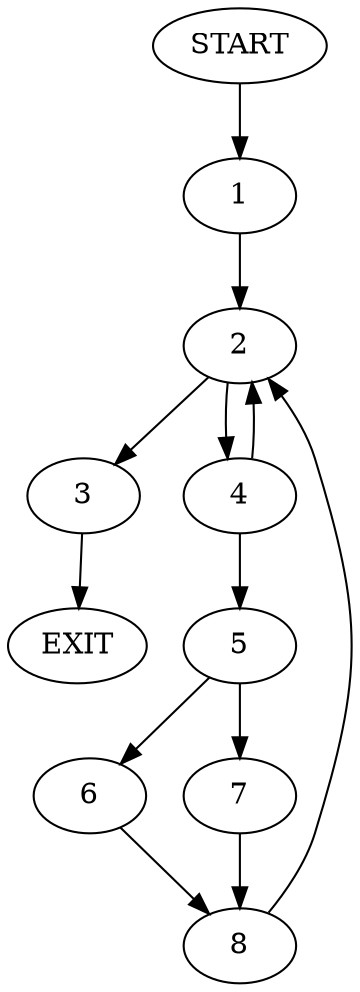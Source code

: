 digraph {
0 [label="START"]
9 [label="EXIT"]
0 -> 1
1 -> 2
2 -> 3
2 -> 4
3 -> 9
4 -> 2
4 -> 5
5 -> 6
5 -> 7
6 -> 8
7 -> 8
8 -> 2
}
